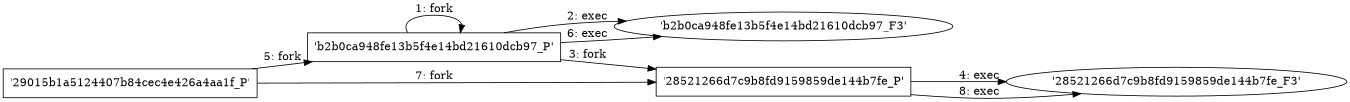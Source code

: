 digraph "D:\Learning\Paper\apt\基于CTI的攻击预警\Dataset\攻击图\ASGfromALLCTI\VirusTotal += Baidu-International.dot" {
rankdir="LR"
size="9"
fixedsize="false"
splines="true"
nodesep=0.3
ranksep=0
fontsize=10
overlap="scalexy"
engine= "neato"
	"'b2b0ca948fe13b5f4e14bd21610dcb97_P'" [node_type=Process shape=box]
	"'b2b0ca948fe13b5f4e14bd21610dcb97_P'" [node_type=Process shape=box]
	"'b2b0ca948fe13b5f4e14bd21610dcb97_P'" -> "'b2b0ca948fe13b5f4e14bd21610dcb97_P'" [label="1: fork"]
	"'b2b0ca948fe13b5f4e14bd21610dcb97_P'" [node_type=Process shape=box]
	"'b2b0ca948fe13b5f4e14bd21610dcb97_F3'" [node_type=File shape=ellipse]
	"'b2b0ca948fe13b5f4e14bd21610dcb97_P'" -> "'b2b0ca948fe13b5f4e14bd21610dcb97_F3'" [label="2: exec"]
	"'b2b0ca948fe13b5f4e14bd21610dcb97_P'" [node_type=Process shape=box]
	"'28521266d7c9b8fd9159859de144b7fe_P'" [node_type=Process shape=box]
	"'b2b0ca948fe13b5f4e14bd21610dcb97_P'" -> "'28521266d7c9b8fd9159859de144b7fe_P'" [label="3: fork"]
	"'28521266d7c9b8fd9159859de144b7fe_P'" [node_type=Process shape=box]
	"'28521266d7c9b8fd9159859de144b7fe_F3'" [node_type=File shape=ellipse]
	"'28521266d7c9b8fd9159859de144b7fe_P'" -> "'28521266d7c9b8fd9159859de144b7fe_F3'" [label="4: exec"]
	"'29015b1a5124407b84cec4e426a4aa1f_P'" [node_type=Process shape=box]
	"'b2b0ca948fe13b5f4e14bd21610dcb97_P'" [node_type=Process shape=box]
	"'29015b1a5124407b84cec4e426a4aa1f_P'" -> "'b2b0ca948fe13b5f4e14bd21610dcb97_P'" [label="5: fork"]
	"'b2b0ca948fe13b5f4e14bd21610dcb97_P'" [node_type=Process shape=box]
	"'b2b0ca948fe13b5f4e14bd21610dcb97_F3'" [node_type=File shape=ellipse]
	"'b2b0ca948fe13b5f4e14bd21610dcb97_P'" -> "'b2b0ca948fe13b5f4e14bd21610dcb97_F3'" [label="6: exec"]
	"'29015b1a5124407b84cec4e426a4aa1f_P'" [node_type=Process shape=box]
	"'28521266d7c9b8fd9159859de144b7fe_P'" [node_type=Process shape=box]
	"'29015b1a5124407b84cec4e426a4aa1f_P'" -> "'28521266d7c9b8fd9159859de144b7fe_P'" [label="7: fork"]
	"'28521266d7c9b8fd9159859de144b7fe_P'" [node_type=Process shape=box]
	"'28521266d7c9b8fd9159859de144b7fe_F3'" [node_type=File shape=ellipse]
	"'28521266d7c9b8fd9159859de144b7fe_P'" -> "'28521266d7c9b8fd9159859de144b7fe_F3'" [label="8: exec"]
}

